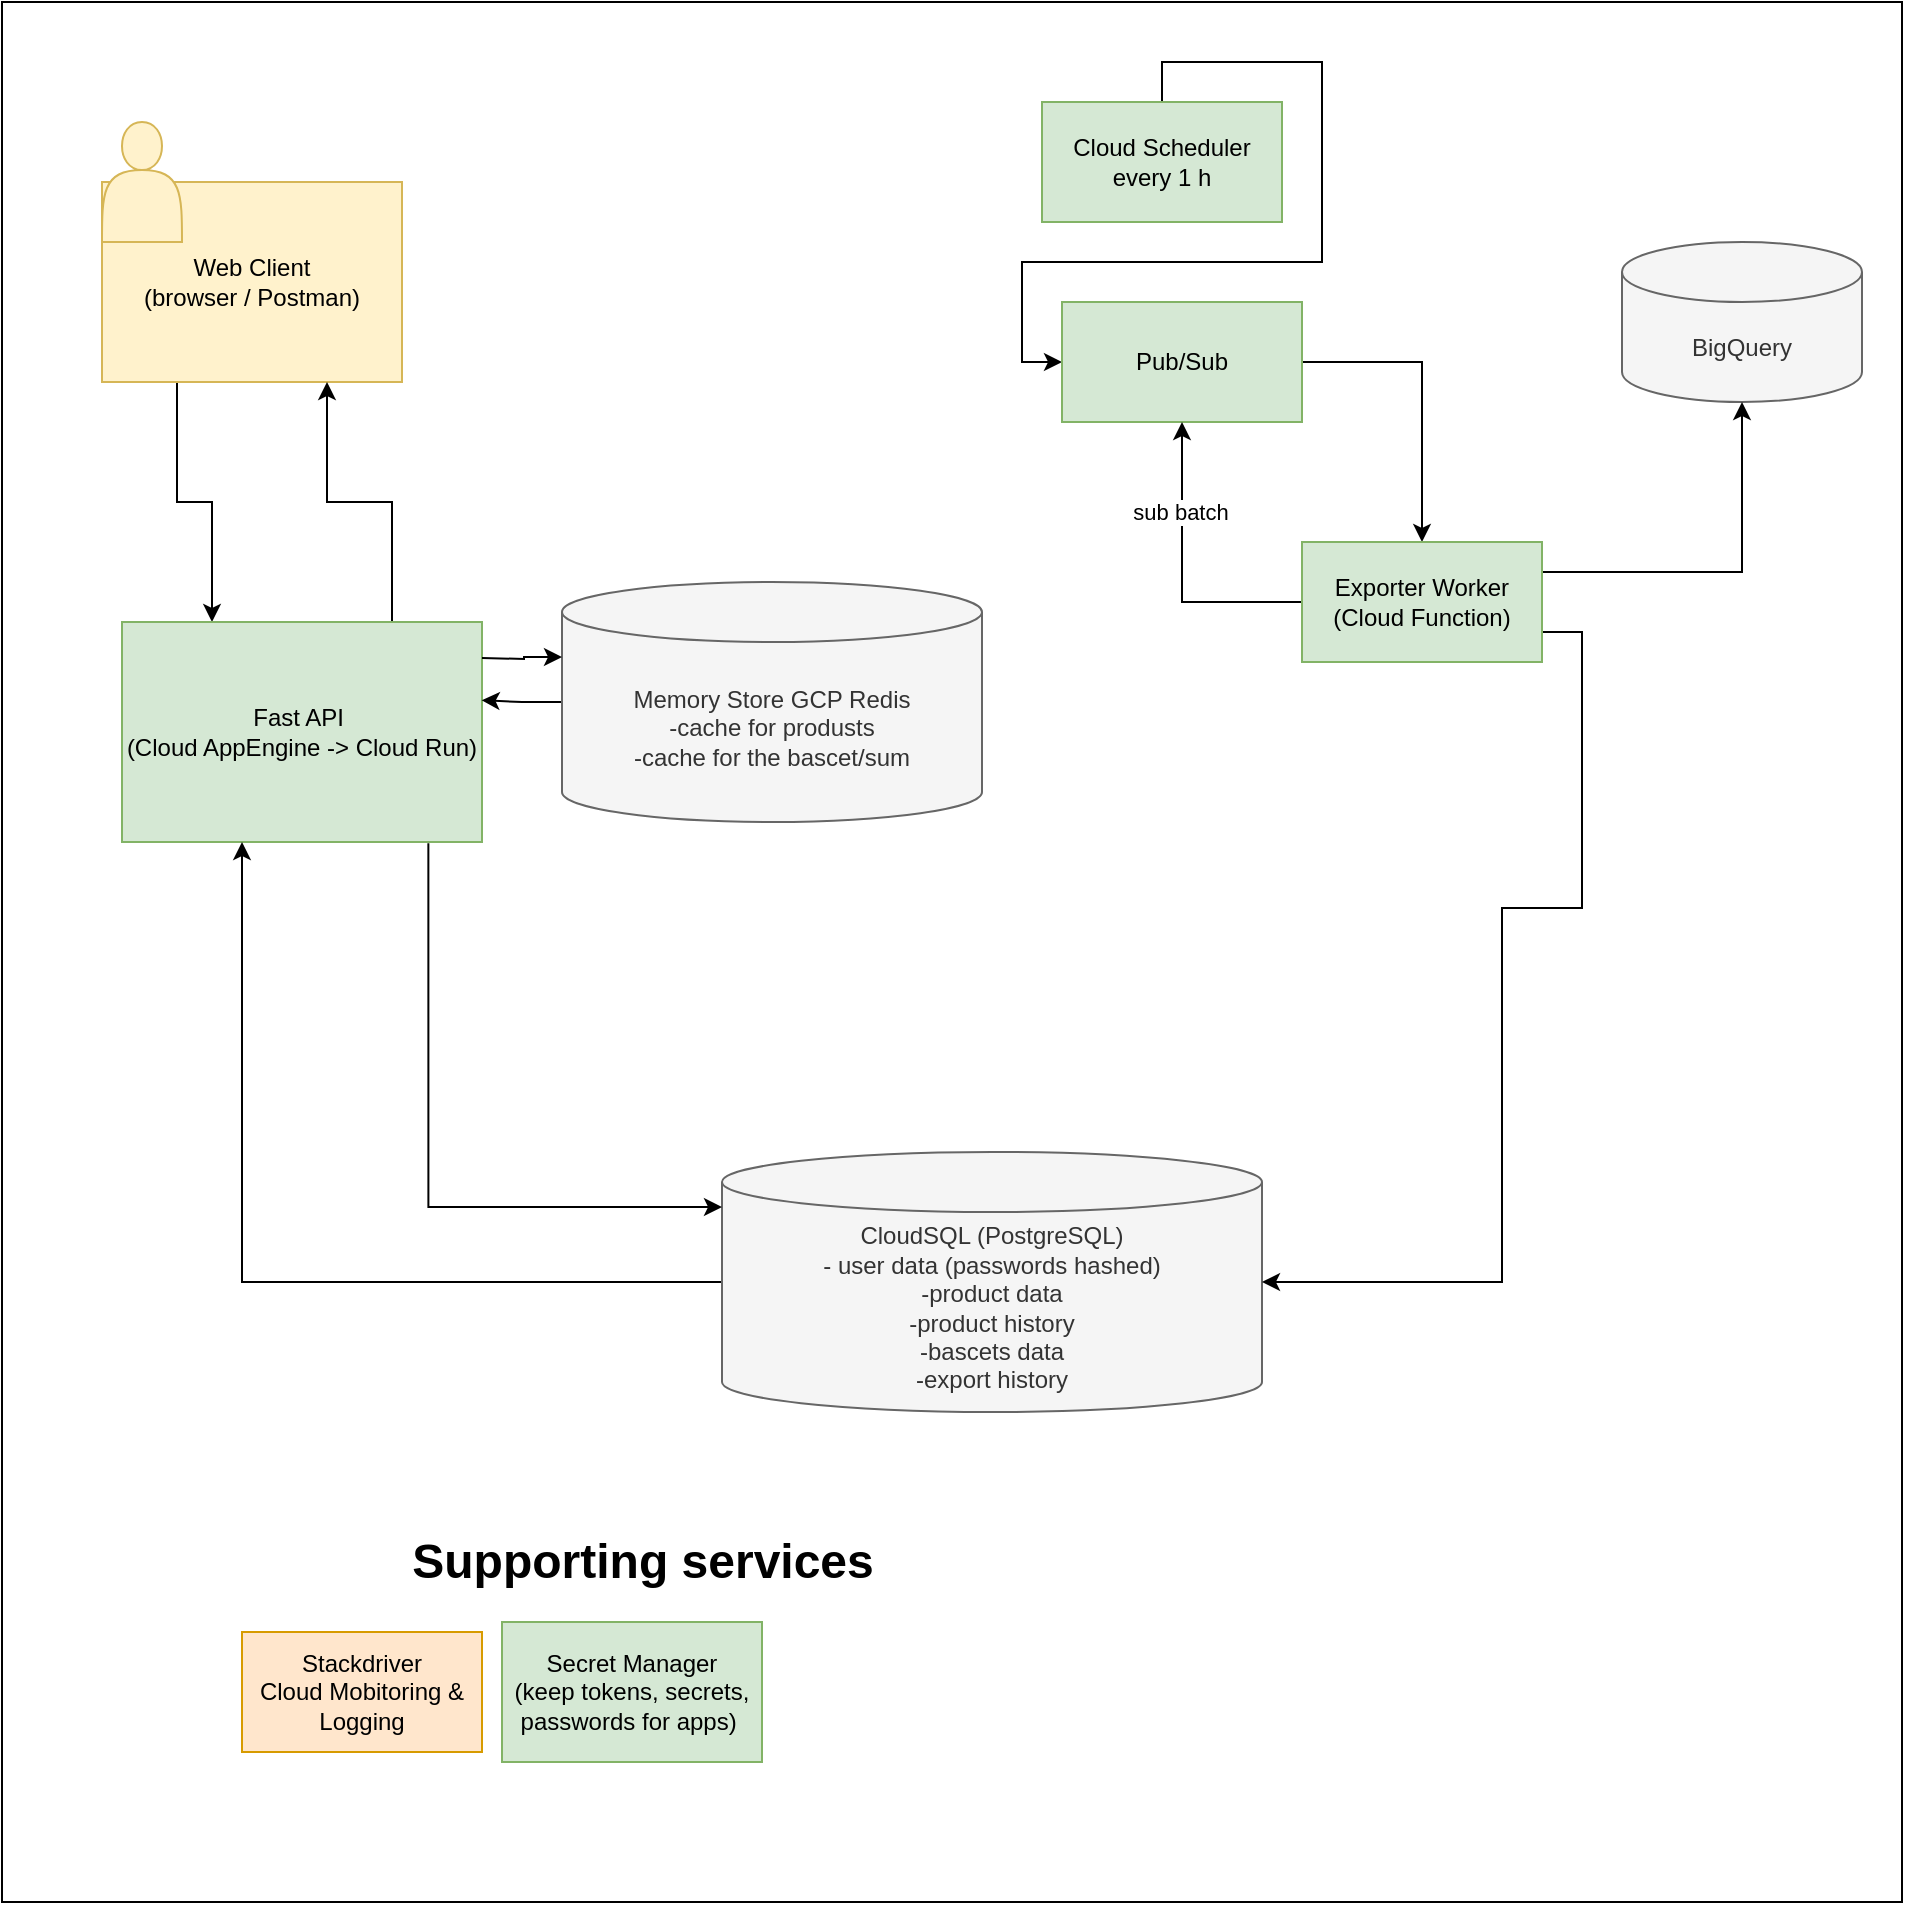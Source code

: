 <mxfile version="27.0.2">
  <diagram name="Strona-1" id="-iktbq1EX0c-Yo-LxP29">
    <mxGraphModel dx="2037" dy="1061" grid="1" gridSize="10" guides="1" tooltips="1" connect="1" arrows="1" fold="1" page="1" pageScale="1" pageWidth="827" pageHeight="1169" math="0" shadow="0">
      <root>
        <mxCell id="0" />
        <mxCell id="1" parent="0" />
        <mxCell id="zuKVMNii-ABouBz0B0pM-45" value="" style="whiteSpace=wrap;html=1;aspect=fixed;" vertex="1" parent="1">
          <mxGeometry x="10" y="10" width="950" height="950" as="geometry" />
        </mxCell>
        <mxCell id="zuKVMNii-ABouBz0B0pM-5" style="edgeStyle=orthogonalEdgeStyle;rounded=0;orthogonalLoop=1;jettySize=auto;html=1;exitX=0.25;exitY=1;exitDx=0;exitDy=0;entryX=0.25;entryY=0;entryDx=0;entryDy=0;" edge="1" parent="1" source="zuKVMNii-ABouBz0B0pM-1" target="zuKVMNii-ABouBz0B0pM-2">
          <mxGeometry relative="1" as="geometry" />
        </mxCell>
        <mxCell id="zuKVMNii-ABouBz0B0pM-1" value="Web Client&lt;br&gt;(browser / Postman)" style="rounded=0;whiteSpace=wrap;html=1;fillColor=#fff2cc;strokeColor=#d6b656;" vertex="1" parent="1">
          <mxGeometry x="60" y="100" width="150" height="100" as="geometry" />
        </mxCell>
        <mxCell id="zuKVMNii-ABouBz0B0pM-4" style="edgeStyle=orthogonalEdgeStyle;rounded=0;orthogonalLoop=1;jettySize=auto;html=1;exitX=0.75;exitY=0;exitDx=0;exitDy=0;entryX=0.75;entryY=1;entryDx=0;entryDy=0;" edge="1" parent="1" source="zuKVMNii-ABouBz0B0pM-2" target="zuKVMNii-ABouBz0B0pM-1">
          <mxGeometry relative="1" as="geometry" />
        </mxCell>
        <mxCell id="zuKVMNii-ABouBz0B0pM-14" style="edgeStyle=orthogonalEdgeStyle;rounded=0;orthogonalLoop=1;jettySize=auto;html=1;exitX=0.5;exitY=0;exitDx=0;exitDy=0;entryX=0;entryY=0.5;entryDx=0;entryDy=0;" edge="1" parent="1" source="zuKVMNii-ABouBz0B0pM-24" target="zuKVMNii-ABouBz0B0pM-12">
          <mxGeometry relative="1" as="geometry" />
        </mxCell>
        <mxCell id="zuKVMNii-ABouBz0B0pM-2" value="Fast API&amp;nbsp;&lt;br&gt;(Cloud AppEngine -&amp;gt; Cloud Run)" style="rounded=0;whiteSpace=wrap;html=1;fillColor=#d5e8d4;strokeColor=#82b366;" vertex="1" parent="1">
          <mxGeometry x="70" y="320" width="180" height="110" as="geometry" />
        </mxCell>
        <mxCell id="zuKVMNii-ABouBz0B0pM-18" style="edgeStyle=orthogonalEdgeStyle;rounded=0;orthogonalLoop=1;jettySize=auto;html=1;exitX=0;exitY=0.5;exitDx=0;exitDy=0;exitPerimeter=0;entryX=0.999;entryY=0.356;entryDx=0;entryDy=0;entryPerimeter=0;" edge="1" parent="1" source="zuKVMNii-ABouBz0B0pM-6" target="zuKVMNii-ABouBz0B0pM-2">
          <mxGeometry relative="1" as="geometry">
            <mxPoint x="250" y="380" as="targetPoint" />
          </mxGeometry>
        </mxCell>
        <mxCell id="zuKVMNii-ABouBz0B0pM-6" value="Memory Store GCP Redis&lt;br&gt;-cache for produsts&lt;br&gt;-cache for the bascet/sum" style="shape=cylinder3;whiteSpace=wrap;html=1;boundedLbl=1;backgroundOutline=1;size=15;fillColor=#f5f5f5;strokeColor=#666666;fontColor=#333333;" vertex="1" parent="1">
          <mxGeometry x="290" y="300" width="210" height="120" as="geometry" />
        </mxCell>
        <mxCell id="zuKVMNii-ABouBz0B0pM-19" style="edgeStyle=orthogonalEdgeStyle;rounded=0;orthogonalLoop=1;jettySize=auto;html=1;exitX=0;exitY=0.5;exitDx=0;exitDy=0;exitPerimeter=0;" edge="1" parent="1" source="zuKVMNii-ABouBz0B0pM-7">
          <mxGeometry relative="1" as="geometry">
            <mxPoint x="130" y="430" as="targetPoint" />
            <Array as="points">
              <mxPoint x="130" y="650" />
              <mxPoint x="130" y="430" />
            </Array>
          </mxGeometry>
        </mxCell>
        <mxCell id="zuKVMNii-ABouBz0B0pM-7" value="CloudSQL (PostgreSQL)&lt;br&gt;- user data (passwords hashed)&lt;br&gt;-product data&lt;br&gt;-product history&lt;br&gt;-bascets data&lt;div&gt;-export history&lt;/div&gt;" style="shape=cylinder3;whiteSpace=wrap;html=1;boundedLbl=1;backgroundOutline=1;size=15;fillColor=#f5f5f5;fontColor=#333333;strokeColor=#666666;" vertex="1" parent="1">
          <mxGeometry x="370" y="585" width="270" height="130" as="geometry" />
        </mxCell>
        <mxCell id="zuKVMNii-ABouBz0B0pM-8" value="BigQuery" style="shape=cylinder3;whiteSpace=wrap;html=1;boundedLbl=1;backgroundOutline=1;size=15;fillColor=#f5f5f5;strokeColor=#666666;fontColor=#333333;" vertex="1" parent="1">
          <mxGeometry x="820" y="130" width="120" height="80" as="geometry" />
        </mxCell>
        <mxCell id="zuKVMNii-ABouBz0B0pM-9" style="edgeStyle=orthogonalEdgeStyle;rounded=0;orthogonalLoop=1;jettySize=auto;html=1;exitX=0.851;exitY=1.006;exitDx=0;exitDy=0;entryX=0;entryY=0;entryDx=0;entryDy=27.5;entryPerimeter=0;exitPerimeter=0;" edge="1" parent="1" source="zuKVMNii-ABouBz0B0pM-2" target="zuKVMNii-ABouBz0B0pM-7">
          <mxGeometry relative="1" as="geometry" />
        </mxCell>
        <mxCell id="zuKVMNii-ABouBz0B0pM-11" style="edgeStyle=orthogonalEdgeStyle;rounded=0;orthogonalLoop=1;jettySize=auto;html=1;entryX=0;entryY=0;entryDx=0;entryDy=37.5;entryPerimeter=0;" edge="1" parent="1" target="zuKVMNii-ABouBz0B0pM-6">
          <mxGeometry relative="1" as="geometry">
            <mxPoint x="250" y="338" as="sourcePoint" />
          </mxGeometry>
        </mxCell>
        <mxCell id="zuKVMNii-ABouBz0B0pM-16" style="edgeStyle=orthogonalEdgeStyle;rounded=0;orthogonalLoop=1;jettySize=auto;html=1;exitX=1;exitY=0.5;exitDx=0;exitDy=0;" edge="1" parent="1" source="zuKVMNii-ABouBz0B0pM-12" target="zuKVMNii-ABouBz0B0pM-15">
          <mxGeometry relative="1" as="geometry" />
        </mxCell>
        <mxCell id="zuKVMNii-ABouBz0B0pM-12" value="Pub/Sub" style="rounded=0;whiteSpace=wrap;html=1;fillColor=#d5e8d4;strokeColor=#82b366;" vertex="1" parent="1">
          <mxGeometry x="540" y="160" width="120" height="60" as="geometry" />
        </mxCell>
        <mxCell id="zuKVMNii-ABouBz0B0pM-17" style="edgeStyle=orthogonalEdgeStyle;rounded=0;orthogonalLoop=1;jettySize=auto;html=1;exitX=1;exitY=0.25;exitDx=0;exitDy=0;" edge="1" parent="1" source="zuKVMNii-ABouBz0B0pM-15" target="zuKVMNii-ABouBz0B0pM-8">
          <mxGeometry relative="1" as="geometry" />
        </mxCell>
        <mxCell id="zuKVMNii-ABouBz0B0pM-47" style="edgeStyle=orthogonalEdgeStyle;rounded=0;orthogonalLoop=1;jettySize=auto;html=1;exitX=0;exitY=0.5;exitDx=0;exitDy=0;entryX=0.5;entryY=1;entryDx=0;entryDy=0;" edge="1" parent="1" source="zuKVMNii-ABouBz0B0pM-15" target="zuKVMNii-ABouBz0B0pM-12">
          <mxGeometry relative="1" as="geometry" />
        </mxCell>
        <mxCell id="zuKVMNii-ABouBz0B0pM-52" value="sub batch" style="edgeLabel;html=1;align=center;verticalAlign=middle;resizable=0;points=[];" vertex="1" connectable="0" parent="zuKVMNii-ABouBz0B0pM-47">
          <mxGeometry x="0.404" y="1" relative="1" as="geometry">
            <mxPoint as="offset" />
          </mxGeometry>
        </mxCell>
        <mxCell id="zuKVMNii-ABouBz0B0pM-48" style="edgeStyle=orthogonalEdgeStyle;rounded=0;orthogonalLoop=1;jettySize=auto;html=1;exitX=1;exitY=0.75;exitDx=0;exitDy=0;" edge="1" parent="1" source="zuKVMNii-ABouBz0B0pM-15" target="zuKVMNii-ABouBz0B0pM-7">
          <mxGeometry relative="1" as="geometry">
            <Array as="points">
              <mxPoint x="800" y="325" />
              <mxPoint x="800" y="463" />
              <mxPoint x="760" y="463" />
              <mxPoint x="760" y="650" />
            </Array>
          </mxGeometry>
        </mxCell>
        <mxCell id="zuKVMNii-ABouBz0B0pM-15" value="Exporter Worker&lt;br&gt;(Cloud Function)" style="rounded=0;whiteSpace=wrap;html=1;fillColor=#d5e8d4;strokeColor=#82b366;" vertex="1" parent="1">
          <mxGeometry x="660" y="280" width="120" height="60" as="geometry" />
        </mxCell>
        <mxCell id="zuKVMNii-ABouBz0B0pM-21" value="Secret Manager&lt;br&gt;(keep tokens, secrets, passwords for apps)&amp;nbsp;" style="rounded=0;whiteSpace=wrap;html=1;fillColor=#d5e8d4;strokeColor=#82b366;" vertex="1" parent="1">
          <mxGeometry x="260" y="820" width="130" height="70" as="geometry" />
        </mxCell>
        <mxCell id="zuKVMNii-ABouBz0B0pM-24" value="Cloud Scheduler&lt;div&gt;every 1 h&lt;/div&gt;" style="rounded=0;whiteSpace=wrap;html=1;fillColor=#d5e8d4;strokeColor=#82b366;" vertex="1" parent="1">
          <mxGeometry x="530" y="60" width="120" height="60" as="geometry" />
        </mxCell>
        <mxCell id="zuKVMNii-ABouBz0B0pM-27" value="Stackdriver&lt;br&gt;Cloud Mobitoring &amp;amp; Logging" style="rounded=0;whiteSpace=wrap;html=1;fillColor=#ffe6cc;strokeColor=#d79b00;" vertex="1" parent="1">
          <mxGeometry x="130" y="825" width="120" height="60" as="geometry" />
        </mxCell>
        <mxCell id="zuKVMNii-ABouBz0B0pM-41" value="" style="shape=actor;whiteSpace=wrap;html=1;fillColor=#fff2cc;strokeColor=#d6b656;" vertex="1" parent="1">
          <mxGeometry x="60" y="70" width="40" height="60" as="geometry" />
        </mxCell>
        <mxCell id="zuKVMNii-ABouBz0B0pM-50" style="edgeStyle=orthogonalEdgeStyle;rounded=0;orthogonalLoop=1;jettySize=auto;html=1;exitX=0.5;exitY=1;exitDx=0;exitDy=0;" edge="1" parent="1" source="zuKVMNii-ABouBz0B0pM-24" target="zuKVMNii-ABouBz0B0pM-24">
          <mxGeometry relative="1" as="geometry" />
        </mxCell>
        <mxCell id="zuKVMNii-ABouBz0B0pM-51" value="Supporting services" style="text;strokeColor=none;fillColor=none;html=1;fontSize=24;fontStyle=1;verticalAlign=middle;align=center;" vertex="1" parent="1">
          <mxGeometry x="280" y="770" width="100" height="40" as="geometry" />
        </mxCell>
      </root>
    </mxGraphModel>
  </diagram>
</mxfile>
